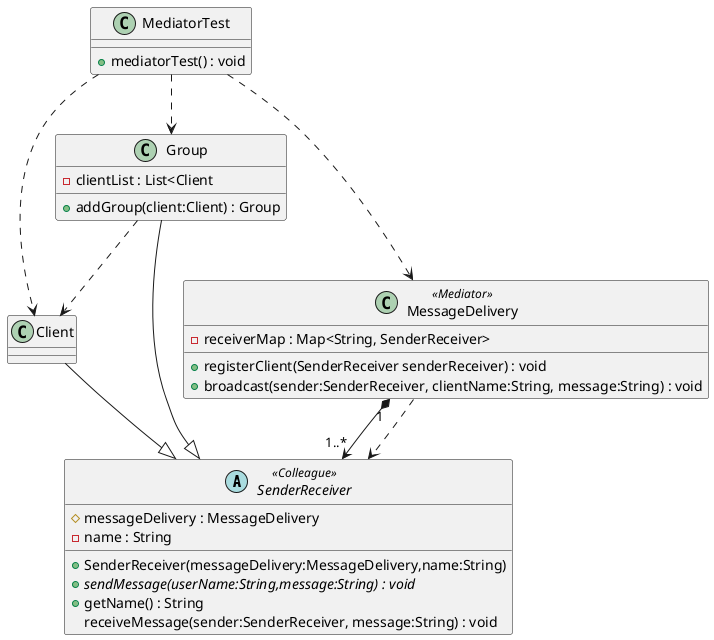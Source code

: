 @startuml
abstract class SenderReceiver<<Colleague>> {
    # messageDelivery : MessageDelivery
    - name : String
    + SenderReceiver(messageDelivery:MessageDelivery,name:String)
    + {abstract} sendMessage(userName:String,message:String) : void
    + getName() : String
    receiveMessage(sender:SenderReceiver, message:String) : void
}

class Client
class Group{
    - clientList : List<Client
    + addGroup(client:Client) : Group
}

class MessageDelivery<<Mediator>> {
    - receiverMap : Map<String, SenderReceiver>
    + registerClient(SenderReceiver senderReceiver) : void
    + broadcast(sender:SenderReceiver, clientName:String, message:String) : void
}
class MediatorTest {
    + mediatorTest() : void
}

Client --|> SenderReceiver
Group --|> SenderReceiver
Group ..> Client
MessageDelivery "1"*-->"1..*" SenderReceiver
MessageDelivery ..> SenderReceiver
MediatorTest ..> MessageDelivery
MediatorTest ..> Client
MediatorTest ..> Group

@enduml
